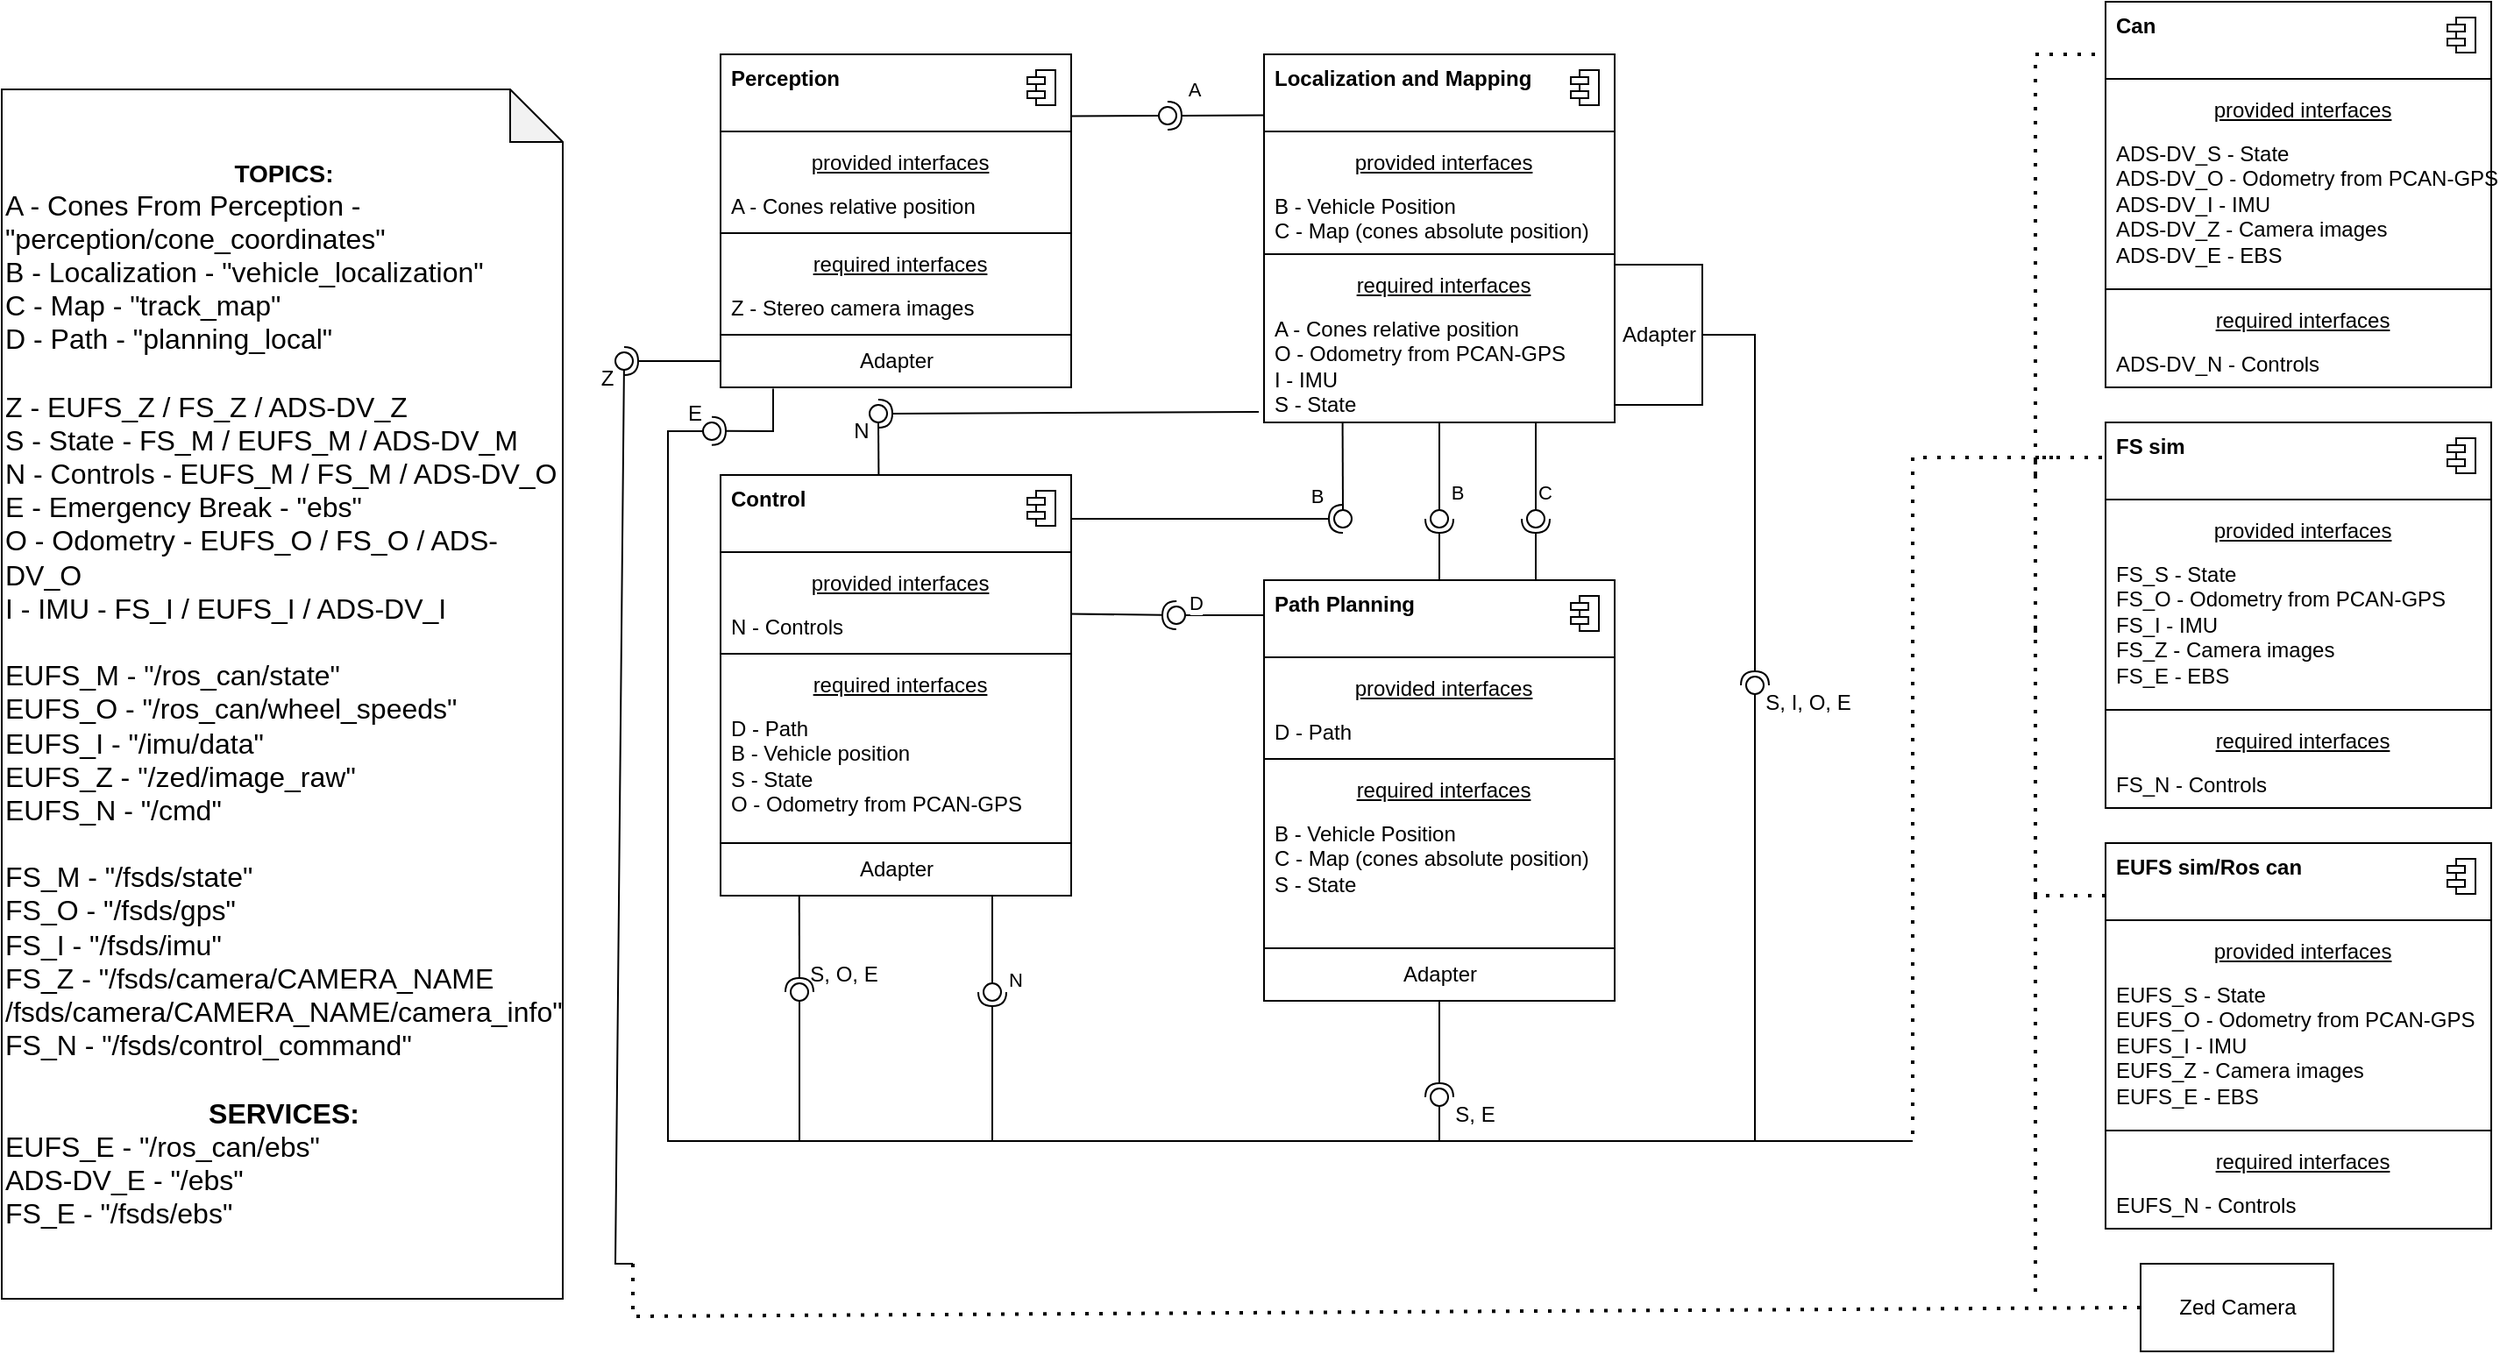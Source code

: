 <mxfile version="21.6.8" type="google">
  <diagram name="Page-1" id="XnwB0eLhRZ_xi3LwThR9">
    <mxGraphModel grid="1" page="1" gridSize="10" guides="1" tooltips="1" connect="1" arrows="1" fold="1" pageScale="1" pageWidth="850" pageHeight="1100" math="0" shadow="0">
      <root>
        <mxCell id="0" />
        <mxCell id="1" parent="0" />
        <mxCell id="WsqdVvgy8sFZjgXgieVY-16" value="" style="fontStyle=1;align=center;verticalAlign=top;childLayout=stackLayout;horizontal=1;horizontalStack=0;resizeParent=1;resizeParentMax=0;resizeLast=0;marginBottom=0;" vertex="1" parent="1">
          <mxGeometry x="170" y="360" width="200" height="161" as="geometry" />
        </mxCell>
        <mxCell id="WsqdVvgy8sFZjgXgieVY-17" value="&lt;b&gt;Perception&lt;/b&gt;" style="html=1;align=left;spacingLeft=4;verticalAlign=top;strokeColor=none;fillColor=none;" vertex="1" parent="WsqdVvgy8sFZjgXgieVY-16">
          <mxGeometry width="200" height="40" as="geometry" />
        </mxCell>
        <mxCell id="WsqdVvgy8sFZjgXgieVY-18" value="" style="shape=module;jettyWidth=10;jettyHeight=4;" vertex="1" parent="WsqdVvgy8sFZjgXgieVY-17">
          <mxGeometry x="1" width="16" height="20" relative="1" as="geometry">
            <mxPoint x="-25" y="9" as="offset" />
          </mxGeometry>
        </mxCell>
        <mxCell id="WsqdVvgy8sFZjgXgieVY-19" value="" style="line;strokeWidth=1;fillColor=none;align=left;verticalAlign=middle;spacingTop=-1;spacingLeft=3;spacingRight=3;rotatable=0;labelPosition=right;points=[];portConstraint=eastwest;" vertex="1" parent="WsqdVvgy8sFZjgXgieVY-16">
          <mxGeometry y="40" width="200" height="8" as="geometry" />
        </mxCell>
        <mxCell id="WsqdVvgy8sFZjgXgieVY-20" value="&lt;u&gt;provided interfaces&lt;/u&gt;" style="html=1;align=center;spacingLeft=4;verticalAlign=top;strokeColor=none;fillColor=none;" vertex="1" parent="WsqdVvgy8sFZjgXgieVY-16">
          <mxGeometry y="48" width="200" height="25" as="geometry" />
        </mxCell>
        <mxCell id="WsqdVvgy8sFZjgXgieVY-21" value="A - Cones relative position" style="html=1;align=left;spacingLeft=4;verticalAlign=top;strokeColor=none;fillColor=none;" vertex="1" parent="WsqdVvgy8sFZjgXgieVY-16">
          <mxGeometry y="73" width="200" height="25" as="geometry" />
        </mxCell>
        <mxCell id="WsqdVvgy8sFZjgXgieVY-22" value="" style="line;strokeWidth=1;fillColor=none;align=left;verticalAlign=middle;spacingTop=-1;spacingLeft=3;spacingRight=3;rotatable=0;labelPosition=right;points=[];portConstraint=eastwest;" vertex="1" parent="WsqdVvgy8sFZjgXgieVY-16">
          <mxGeometry y="98" width="200" height="8" as="geometry" />
        </mxCell>
        <mxCell id="WsqdVvgy8sFZjgXgieVY-23" value="&lt;u&gt;required interfaces&lt;/u&gt;" style="html=1;align=center;spacingLeft=4;verticalAlign=top;strokeColor=none;fillColor=none;" vertex="1" parent="WsqdVvgy8sFZjgXgieVY-16">
          <mxGeometry y="106" width="200" height="25" as="geometry" />
        </mxCell>
        <mxCell id="WsqdVvgy8sFZjgXgieVY-24" value="Z - Stereo camera images" style="html=1;align=left;spacingLeft=4;verticalAlign=top;strokeColor=none;fillColor=none;" vertex="1" parent="WsqdVvgy8sFZjgXgieVY-16">
          <mxGeometry y="131" width="200" height="30" as="geometry" />
        </mxCell>
        <mxCell id="WsqdVvgy8sFZjgXgieVY-25" value="" style="fontStyle=1;align=center;verticalAlign=top;childLayout=stackLayout;horizontal=1;horizontalStack=0;resizeParent=1;resizeParentMax=0;resizeLast=0;marginBottom=0;" vertex="1" parent="1">
          <mxGeometry x="480" y="360" width="200" height="210" as="geometry" />
        </mxCell>
        <mxCell id="WsqdVvgy8sFZjgXgieVY-26" value="&lt;b&gt;Localization and Mapping&lt;/b&gt;" style="html=1;align=left;spacingLeft=4;verticalAlign=top;strokeColor=none;fillColor=none;" vertex="1" parent="WsqdVvgy8sFZjgXgieVY-25">
          <mxGeometry width="200" height="40" as="geometry" />
        </mxCell>
        <mxCell id="WsqdVvgy8sFZjgXgieVY-27" value="" style="shape=module;jettyWidth=10;jettyHeight=4;" vertex="1" parent="WsqdVvgy8sFZjgXgieVY-26">
          <mxGeometry x="1" width="16" height="20" relative="1" as="geometry">
            <mxPoint x="-25" y="9" as="offset" />
          </mxGeometry>
        </mxCell>
        <mxCell id="WsqdVvgy8sFZjgXgieVY-28" value="" style="line;strokeWidth=1;fillColor=none;align=left;verticalAlign=middle;spacingTop=-1;spacingLeft=3;spacingRight=3;rotatable=0;labelPosition=right;points=[];portConstraint=eastwest;" vertex="1" parent="WsqdVvgy8sFZjgXgieVY-25">
          <mxGeometry y="40" width="200" height="8" as="geometry" />
        </mxCell>
        <mxCell id="WsqdVvgy8sFZjgXgieVY-29" value="&lt;u&gt;provided interfaces&lt;/u&gt;" style="html=1;align=center;spacingLeft=4;verticalAlign=top;strokeColor=none;fillColor=none;" vertex="1" parent="WsqdVvgy8sFZjgXgieVY-25">
          <mxGeometry y="48" width="200" height="25" as="geometry" />
        </mxCell>
        <mxCell id="WsqdVvgy8sFZjgXgieVY-30" value="B - Vehicle Position&lt;br&gt;C - Map (cones absolute position)" style="html=1;align=left;spacingLeft=4;verticalAlign=top;strokeColor=none;fillColor=none;" vertex="1" parent="WsqdVvgy8sFZjgXgieVY-25">
          <mxGeometry y="73" width="200" height="37" as="geometry" />
        </mxCell>
        <mxCell id="WsqdVvgy8sFZjgXgieVY-31" value="" style="line;strokeWidth=1;fillColor=none;align=left;verticalAlign=middle;spacingTop=-1;spacingLeft=3;spacingRight=3;rotatable=0;labelPosition=right;points=[];portConstraint=eastwest;" vertex="1" parent="WsqdVvgy8sFZjgXgieVY-25">
          <mxGeometry y="110" width="200" height="8" as="geometry" />
        </mxCell>
        <mxCell id="WsqdVvgy8sFZjgXgieVY-32" value="&lt;u&gt;required interfaces&lt;/u&gt;" style="html=1;align=center;spacingLeft=4;verticalAlign=top;strokeColor=none;fillColor=none;" vertex="1" parent="WsqdVvgy8sFZjgXgieVY-25">
          <mxGeometry y="118" width="200" height="25" as="geometry" />
        </mxCell>
        <mxCell id="WsqdVvgy8sFZjgXgieVY-33" value="A - Cones relative position&lt;br&gt;O - Odometry from PCAN-GPS&lt;br&gt;I - IMU&lt;br&gt;S - State" style="html=1;align=left;spacingLeft=4;verticalAlign=top;strokeColor=none;fillColor=none;" vertex="1" parent="WsqdVvgy8sFZjgXgieVY-25">
          <mxGeometry y="143" width="200" height="67" as="geometry" />
        </mxCell>
        <mxCell id="WsqdVvgy8sFZjgXgieVY-34" value="" style="fontStyle=1;align=center;verticalAlign=top;childLayout=stackLayout;horizontal=1;horizontalStack=0;resizeParent=1;resizeParentMax=0;resizeLast=0;marginBottom=0;" vertex="1" parent="1">
          <mxGeometry x="170" y="600" width="200" height="210" as="geometry" />
        </mxCell>
        <mxCell id="WsqdVvgy8sFZjgXgieVY-35" value="&lt;b&gt;Control&lt;/b&gt;" style="html=1;align=left;spacingLeft=4;verticalAlign=top;strokeColor=none;fillColor=none;" vertex="1" parent="WsqdVvgy8sFZjgXgieVY-34">
          <mxGeometry width="200" height="40" as="geometry" />
        </mxCell>
        <mxCell id="WsqdVvgy8sFZjgXgieVY-36" value="" style="shape=module;jettyWidth=10;jettyHeight=4;" vertex="1" parent="WsqdVvgy8sFZjgXgieVY-35">
          <mxGeometry x="1" width="16" height="20" relative="1" as="geometry">
            <mxPoint x="-25" y="9" as="offset" />
          </mxGeometry>
        </mxCell>
        <mxCell id="WsqdVvgy8sFZjgXgieVY-37" value="" style="line;strokeWidth=1;fillColor=none;align=left;verticalAlign=middle;spacingTop=-1;spacingLeft=3;spacingRight=3;rotatable=0;labelPosition=right;points=[];portConstraint=eastwest;" vertex="1" parent="WsqdVvgy8sFZjgXgieVY-34">
          <mxGeometry y="40" width="200" height="8" as="geometry" />
        </mxCell>
        <mxCell id="WsqdVvgy8sFZjgXgieVY-38" value="&lt;u&gt;provided interfaces&lt;/u&gt;" style="html=1;align=center;spacingLeft=4;verticalAlign=top;strokeColor=none;fillColor=none;" vertex="1" parent="WsqdVvgy8sFZjgXgieVY-34">
          <mxGeometry y="48" width="200" height="25" as="geometry" />
        </mxCell>
        <mxCell id="WsqdVvgy8sFZjgXgieVY-39" value="N - Controls" style="html=1;align=left;spacingLeft=4;verticalAlign=top;strokeColor=none;fillColor=none;" vertex="1" parent="WsqdVvgy8sFZjgXgieVY-34">
          <mxGeometry y="73" width="200" height="25" as="geometry" />
        </mxCell>
        <mxCell id="WsqdVvgy8sFZjgXgieVY-40" value="" style="line;strokeWidth=1;fillColor=none;align=left;verticalAlign=middle;spacingTop=-1;spacingLeft=3;spacingRight=3;rotatable=0;labelPosition=right;points=[];portConstraint=eastwest;" vertex="1" parent="WsqdVvgy8sFZjgXgieVY-34">
          <mxGeometry y="98" width="200" height="8" as="geometry" />
        </mxCell>
        <mxCell id="WsqdVvgy8sFZjgXgieVY-41" value="&lt;u&gt;required interfaces&lt;/u&gt;" style="html=1;align=center;spacingLeft=4;verticalAlign=top;strokeColor=none;fillColor=none;" vertex="1" parent="WsqdVvgy8sFZjgXgieVY-34">
          <mxGeometry y="106" width="200" height="25" as="geometry" />
        </mxCell>
        <mxCell id="WsqdVvgy8sFZjgXgieVY-42" value="D - Path&amp;nbsp;&lt;br&gt;B - Vehicle position&lt;br&gt;S - State&lt;br&gt;O - Odometry from PCAN-GPS" style="html=1;align=left;spacingLeft=4;verticalAlign=top;strokeColor=none;fillColor=none;" vertex="1" parent="WsqdVvgy8sFZjgXgieVY-34">
          <mxGeometry y="131" width="200" height="79" as="geometry" />
        </mxCell>
        <mxCell id="WsqdVvgy8sFZjgXgieVY-43" value="" style="fontStyle=1;align=center;verticalAlign=top;childLayout=stackLayout;horizontal=1;horizontalStack=0;resizeParent=1;resizeParentMax=0;resizeLast=0;marginBottom=0;" vertex="1" parent="1">
          <mxGeometry x="480" y="660" width="200" height="210" as="geometry" />
        </mxCell>
        <mxCell id="WsqdVvgy8sFZjgXgieVY-44" value="&lt;b&gt;Path Planning&lt;/b&gt;" style="html=1;align=left;spacingLeft=4;verticalAlign=top;strokeColor=none;fillColor=none;" vertex="1" parent="WsqdVvgy8sFZjgXgieVY-43">
          <mxGeometry width="200" height="40" as="geometry" />
        </mxCell>
        <mxCell id="WsqdVvgy8sFZjgXgieVY-45" value="" style="shape=module;jettyWidth=10;jettyHeight=4;" vertex="1" parent="WsqdVvgy8sFZjgXgieVY-44">
          <mxGeometry x="1" width="16" height="20" relative="1" as="geometry">
            <mxPoint x="-25" y="9" as="offset" />
          </mxGeometry>
        </mxCell>
        <mxCell id="WsqdVvgy8sFZjgXgieVY-46" value="" style="line;strokeWidth=1;fillColor=none;align=left;verticalAlign=middle;spacingTop=-1;spacingLeft=3;spacingRight=3;rotatable=0;labelPosition=right;points=[];portConstraint=eastwest;" vertex="1" parent="WsqdVvgy8sFZjgXgieVY-43">
          <mxGeometry y="40" width="200" height="8" as="geometry" />
        </mxCell>
        <mxCell id="WsqdVvgy8sFZjgXgieVY-47" value="&lt;u&gt;provided interfaces&lt;/u&gt;" style="html=1;align=center;spacingLeft=4;verticalAlign=top;strokeColor=none;fillColor=none;" vertex="1" parent="WsqdVvgy8sFZjgXgieVY-43">
          <mxGeometry y="48" width="200" height="25" as="geometry" />
        </mxCell>
        <mxCell id="WsqdVvgy8sFZjgXgieVY-48" value="D - Path" style="html=1;align=left;spacingLeft=4;verticalAlign=top;strokeColor=none;fillColor=none;" vertex="1" parent="WsqdVvgy8sFZjgXgieVY-43">
          <mxGeometry y="73" width="200" height="25" as="geometry" />
        </mxCell>
        <mxCell id="WsqdVvgy8sFZjgXgieVY-49" value="" style="line;strokeWidth=1;fillColor=none;align=left;verticalAlign=middle;spacingTop=-1;spacingLeft=3;spacingRight=3;rotatable=0;labelPosition=right;points=[];portConstraint=eastwest;" vertex="1" parent="WsqdVvgy8sFZjgXgieVY-43">
          <mxGeometry y="98" width="200" height="8" as="geometry" />
        </mxCell>
        <mxCell id="WsqdVvgy8sFZjgXgieVY-50" value="&lt;u&gt;required interfaces&lt;/u&gt;" style="html=1;align=center;spacingLeft=4;verticalAlign=top;strokeColor=none;fillColor=none;" vertex="1" parent="WsqdVvgy8sFZjgXgieVY-43">
          <mxGeometry y="106" width="200" height="25" as="geometry" />
        </mxCell>
        <mxCell id="WsqdVvgy8sFZjgXgieVY-51" value="B - Vehicle Position&lt;br&gt;C - Map (cones absolute position)&lt;br&gt;S - State" style="html=1;align=left;spacingLeft=4;verticalAlign=top;strokeColor=none;fillColor=none;" vertex="1" parent="WsqdVvgy8sFZjgXgieVY-43">
          <mxGeometry y="131" width="200" height="79" as="geometry" />
        </mxCell>
        <mxCell id="WsqdVvgy8sFZjgXgieVY-62" value="" style="rounded=0;orthogonalLoop=1;jettySize=auto;html=1;endArrow=none;endFill=0;sketch=0;sourcePerimeterSpacing=0;targetPerimeterSpacing=0;exitX=1;exitY=0.88;exitDx=0;exitDy=0;exitPerimeter=0;" edge="1" parent="1" source="WsqdVvgy8sFZjgXgieVY-17" target="WsqdVvgy8sFZjgXgieVY-64">
          <mxGeometry relative="1" as="geometry">
            <mxPoint x="405" y="395" as="sourcePoint" />
          </mxGeometry>
        </mxCell>
        <mxCell id="WsqdVvgy8sFZjgXgieVY-65" value="A" style="edgeLabel;html=1;align=center;verticalAlign=middle;resizable=0;points=[];" connectable="0" vertex="1" parent="WsqdVvgy8sFZjgXgieVY-62">
          <mxGeometry x="0.312" y="-2" relative="1" as="geometry">
            <mxPoint x="37" y="-17" as="offset" />
          </mxGeometry>
        </mxCell>
        <mxCell id="WsqdVvgy8sFZjgXgieVY-63" value="" style="rounded=0;orthogonalLoop=1;jettySize=auto;html=1;endArrow=halfCircle;endFill=0;entryX=0.5;entryY=0.5;endSize=6;strokeWidth=1;sketch=0;exitX=-0.002;exitY=0.87;exitDx=0;exitDy=0;exitPerimeter=0;" edge="1" parent="1" source="WsqdVvgy8sFZjgXgieVY-26" target="WsqdVvgy8sFZjgXgieVY-64">
          <mxGeometry relative="1" as="geometry">
            <mxPoint x="445" y="395" as="sourcePoint" />
          </mxGeometry>
        </mxCell>
        <mxCell id="WsqdVvgy8sFZjgXgieVY-64" value="" style="ellipse;whiteSpace=wrap;html=1;align=center;aspect=fixed;resizable=0;points=[];outlineConnect=0;sketch=0;" vertex="1" parent="1">
          <mxGeometry x="420" y="390" width="10" height="10" as="geometry" />
        </mxCell>
        <mxCell id="WsqdVvgy8sFZjgXgieVY-66" value="" style="rounded=0;orthogonalLoop=1;jettySize=auto;html=1;endArrow=none;endFill=0;sketch=0;sourcePerimeterSpacing=0;targetPerimeterSpacing=0;exitX=0.775;exitY=1.005;exitDx=0;exitDy=0;exitPerimeter=0;" edge="1" parent="1" source="WsqdVvgy8sFZjgXgieVY-33" target="WsqdVvgy8sFZjgXgieVY-68">
          <mxGeometry relative="1" as="geometry">
            <mxPoint x="615" y="560" as="sourcePoint" />
            <mxPoint x="615.211" y="570.963" as="targetPoint" />
          </mxGeometry>
        </mxCell>
        <mxCell id="WsqdVvgy8sFZjgXgieVY-80" value="C" style="edgeLabel;html=1;align=center;verticalAlign=middle;resizable=0;points=[];" connectable="0" vertex="1" parent="WsqdVvgy8sFZjgXgieVY-66">
          <mxGeometry x="-0.246" y="-1" relative="1" as="geometry">
            <mxPoint x="6" y="21" as="offset" />
          </mxGeometry>
        </mxCell>
        <mxCell id="WsqdVvgy8sFZjgXgieVY-67" value="" style="rounded=0;orthogonalLoop=1;jettySize=auto;html=1;endArrow=halfCircle;endFill=0;entryX=0.5;entryY=0.5;endSize=6;strokeWidth=1;sketch=0;" edge="1" parent="1" target="WsqdVvgy8sFZjgXgieVY-68">
          <mxGeometry relative="1" as="geometry">
            <mxPoint x="635" y="660" as="sourcePoint" />
          </mxGeometry>
        </mxCell>
        <mxCell id="WsqdVvgy8sFZjgXgieVY-68" value="" style="ellipse;whiteSpace=wrap;html=1;align=center;aspect=fixed;resizable=0;points=[];outlineConnect=0;sketch=0;" vertex="1" parent="1">
          <mxGeometry x="630" y="620" width="10" height="10" as="geometry" />
        </mxCell>
        <mxCell id="WsqdVvgy8sFZjgXgieVY-69" value="" style="rounded=0;orthogonalLoop=1;jettySize=auto;html=1;endArrow=none;endFill=0;sketch=0;sourcePerimeterSpacing=0;targetPerimeterSpacing=0;exitX=0.5;exitY=1;exitDx=0;exitDy=0;" edge="1" parent="1" source="WsqdVvgy8sFZjgXgieVY-33" target="WsqdVvgy8sFZjgXgieVY-71">
          <mxGeometry relative="1" as="geometry">
            <mxPoint x="525" y="565" as="sourcePoint" />
          </mxGeometry>
        </mxCell>
        <mxCell id="WsqdVvgy8sFZjgXgieVY-79" value="B" style="edgeLabel;html=1;align=center;verticalAlign=middle;resizable=0;points=[];" connectable="0" vertex="1" parent="WsqdVvgy8sFZjgXgieVY-69">
          <mxGeometry x="0.421" y="-1" relative="1" as="geometry">
            <mxPoint x="11" y="4" as="offset" />
          </mxGeometry>
        </mxCell>
        <mxCell id="WsqdVvgy8sFZjgXgieVY-70" value="" style="rounded=0;orthogonalLoop=1;jettySize=auto;html=1;endArrow=halfCircle;endFill=0;entryX=0.5;entryY=0.5;endSize=6;strokeWidth=1;sketch=0;exitX=0.5;exitY=0;exitDx=0;exitDy=0;" edge="1" parent="1" source="WsqdVvgy8sFZjgXgieVY-44" target="WsqdVvgy8sFZjgXgieVY-71">
          <mxGeometry relative="1" as="geometry">
            <mxPoint x="565" y="565" as="sourcePoint" />
          </mxGeometry>
        </mxCell>
        <mxCell id="WsqdVvgy8sFZjgXgieVY-71" value="" style="ellipse;whiteSpace=wrap;html=1;align=center;aspect=fixed;resizable=0;points=[];outlineConnect=0;sketch=0;" vertex="1" parent="1">
          <mxGeometry x="575" y="620" width="10" height="10" as="geometry" />
        </mxCell>
        <mxCell id="WsqdVvgy8sFZjgXgieVY-72" value="" style="rounded=0;orthogonalLoop=1;jettySize=auto;html=1;endArrow=none;endFill=0;sketch=0;sourcePerimeterSpacing=0;targetPerimeterSpacing=0;exitX=0.224;exitY=1.001;exitDx=0;exitDy=0;exitPerimeter=0;" edge="1" parent="1" source="WsqdVvgy8sFZjgXgieVY-33" target="WsqdVvgy8sFZjgXgieVY-74">
          <mxGeometry relative="1" as="geometry">
            <mxPoint x="405" y="565" as="sourcePoint" />
          </mxGeometry>
        </mxCell>
        <mxCell id="WsqdVvgy8sFZjgXgieVY-78" value="B" style="edgeLabel;html=1;align=center;verticalAlign=middle;resizable=0;points=[];" connectable="0" vertex="1" parent="WsqdVvgy8sFZjgXgieVY-72">
          <mxGeometry x="0.712" relative="1" as="geometry">
            <mxPoint x="-15" y="-1" as="offset" />
          </mxGeometry>
        </mxCell>
        <mxCell id="WsqdVvgy8sFZjgXgieVY-73" value="" style="rounded=0;orthogonalLoop=1;jettySize=auto;html=1;endArrow=halfCircle;endFill=0;entryX=0.5;entryY=0.5;endSize=6;strokeWidth=1;sketch=0;" edge="1" parent="1" target="WsqdVvgy8sFZjgXgieVY-74">
          <mxGeometry relative="1" as="geometry">
            <mxPoint x="370" y="625" as="sourcePoint" />
          </mxGeometry>
        </mxCell>
        <mxCell id="WsqdVvgy8sFZjgXgieVY-74" value="" style="ellipse;whiteSpace=wrap;html=1;align=center;aspect=fixed;resizable=0;points=[];outlineConnect=0;sketch=0;" vertex="1" parent="1">
          <mxGeometry x="520" y="620" width="10" height="10" as="geometry" />
        </mxCell>
        <mxCell id="WsqdVvgy8sFZjgXgieVY-75" value="" style="rounded=0;orthogonalLoop=1;jettySize=auto;html=1;endArrow=none;endFill=0;sketch=0;sourcePerimeterSpacing=0;targetPerimeterSpacing=0;exitX=0;exitY=0.5;exitDx=0;exitDy=0;" edge="1" parent="1" source="WsqdVvgy8sFZjgXgieVY-44" target="WsqdVvgy8sFZjgXgieVY-77">
          <mxGeometry relative="1" as="geometry">
            <mxPoint x="405" y="620" as="sourcePoint" />
          </mxGeometry>
        </mxCell>
        <mxCell id="WsqdVvgy8sFZjgXgieVY-81" value="D" style="edgeLabel;html=1;align=center;verticalAlign=middle;resizable=0;points=[];" connectable="0" vertex="1" parent="WsqdVvgy8sFZjgXgieVY-75">
          <mxGeometry x="0.627" y="-1" relative="1" as="geometry">
            <mxPoint x="-3" y="-6" as="offset" />
          </mxGeometry>
        </mxCell>
        <mxCell id="WsqdVvgy8sFZjgXgieVY-76" value="" style="rounded=0;orthogonalLoop=1;jettySize=auto;html=1;endArrow=halfCircle;endFill=0;entryX=0.5;entryY=0.5;endSize=6;strokeWidth=1;sketch=0;exitX=1;exitY=0.25;exitDx=0;exitDy=0;" edge="1" parent="1" source="WsqdVvgy8sFZjgXgieVY-39" target="WsqdVvgy8sFZjgXgieVY-77">
          <mxGeometry relative="1" as="geometry">
            <mxPoint x="445" y="620" as="sourcePoint" />
          </mxGeometry>
        </mxCell>
        <mxCell id="WsqdVvgy8sFZjgXgieVY-77" value="" style="ellipse;whiteSpace=wrap;html=1;align=center;aspect=fixed;resizable=0;points=[];outlineConnect=0;sketch=0;" vertex="1" parent="1">
          <mxGeometry x="425" y="675" width="10" height="10" as="geometry" />
        </mxCell>
        <mxCell id="XN4Io0dEb6OTo9UdpQn2-5" value="" style="rounded=0;orthogonalLoop=1;jettySize=auto;html=1;endArrow=none;endFill=0;sketch=0;sourcePerimeterSpacing=0;targetPerimeterSpacing=0;exitX=0.451;exitY=-0.011;exitDx=0;exitDy=0;exitPerimeter=0;" edge="1" parent="1" source="WsqdVvgy8sFZjgXgieVY-35" target="XN4Io0dEb6OTo9UdpQn2-7">
          <mxGeometry relative="1" as="geometry">
            <mxPoint x="370" y="545" as="sourcePoint" />
          </mxGeometry>
        </mxCell>
        <mxCell id="XN4Io0dEb6OTo9UdpQn2-6" value="" style="rounded=0;orthogonalLoop=1;jettySize=auto;html=1;endArrow=halfCircle;endFill=0;entryX=0.5;entryY=0.5;endSize=6;strokeWidth=1;sketch=0;exitX=-0.015;exitY=0.91;exitDx=0;exitDy=0;exitPerimeter=0;" edge="1" parent="1" source="WsqdVvgy8sFZjgXgieVY-33" target="XN4Io0dEb6OTo9UdpQn2-7">
          <mxGeometry relative="1" as="geometry">
            <mxPoint x="410" y="545" as="sourcePoint" />
          </mxGeometry>
        </mxCell>
        <mxCell id="XN4Io0dEb6OTo9UdpQn2-7" value="" style="ellipse;whiteSpace=wrap;html=1;align=center;aspect=fixed;resizable=0;points=[];outlineConnect=0;sketch=0;" vertex="1" parent="1">
          <mxGeometry x="255" y="560" width="10" height="10" as="geometry" />
        </mxCell>
        <mxCell id="XN4Io0dEb6OTo9UdpQn2-8" value="N" style="text;html=1;align=center;verticalAlign=middle;resizable=0;points=[];autosize=1;strokeColor=none;fillColor=none;" vertex="1" parent="1">
          <mxGeometry x="235" y="560" width="30" height="30" as="geometry" />
        </mxCell>
        <mxCell id="pl2j_WaxAPi0Sbaa-Yik-1" value="&lt;div style=&quot;text-align: center;&quot;&gt;&lt;b style=&quot;background-color: initial;&quot;&gt;&lt;font style=&quot;font-size: 14px;&quot;&gt;TOPICS:&lt;/font&gt;&lt;/b&gt;&lt;/div&gt;&lt;font size=&quot;3&quot;&gt;A - Cones From Perception - &quot;perception/cone_coordinates&lt;span style=&quot;background-color: initial;&quot;&gt;&quot;&lt;/span&gt;&lt;br&gt;B - Localization - &quot;vehicle_localization&quot;&lt;br&gt;C - Map - &quot;track_map&quot;&lt;br&gt;D - Path - &quot;planning_local&quot;&lt;br&gt;&lt;br&gt;Z - EUFS_Z / FS_Z / ADS-DV_Z&lt;br&gt;S - State - FS_M / EUFS_M / ADS-DV_M&lt;br&gt;N - Controls - EUFS_M / FS_M / ADS-DV_O&lt;br&gt;E - Emergency Break - &quot;ebs&quot;&lt;br&gt;O - Odometry - EUFS_O / FS_O / ADS-DV_O&lt;br&gt;I - IMU - FS_I / EUFS_I / ADS-DV_I&lt;br&gt;&lt;br&gt;EUFS_M - &quot;/ros_can/state&quot;&lt;br style=&quot;&quot;&gt;&lt;span style=&quot;&quot;&gt;EUFS_O - &quot;/ros_can/wheel_speeds&quot;&lt;/span&gt;&lt;br style=&quot;&quot;&gt;&lt;span style=&quot;&quot;&gt;EUFS_I - &quot;/imu/data&quot;&lt;/span&gt;&lt;br style=&quot;&quot;&gt;&lt;span style=&quot;&quot;&gt;EUFS_Z - &quot;/zed/image_raw&quot;&lt;br&gt;EUFS_N - &quot;/cmd&quot;&lt;br&gt;&lt;/span&gt;&lt;br&gt;FS_M - &quot;/fsds/state&quot;&lt;br&gt;FS_O - &quot;/fsds/gps&quot;&lt;br&gt;FS_I - &quot;/fsds/imu&quot;&lt;br&gt;FS_Z - &quot;/fsds/camera/CAMERA_NAME /fsds/camera/CAMERA_NAME/camera_info&quot;&lt;br&gt;FS_N - &quot;/fsds/control_command&quot;&lt;br&gt;&lt;br&gt;&lt;/font&gt;&lt;div style=&quot;text-align: center;&quot;&gt;&lt;font size=&quot;3&quot;&gt;&lt;b style=&quot;border-color: var(--border-color); background-color: initial;&quot;&gt;SERVICES:&lt;/b&gt;&lt;br&gt;&lt;/font&gt;&lt;/div&gt;&lt;font size=&quot;3&quot;&gt;EUFS_E - &quot;/ros_can/ebs&quot;&lt;br&gt;ADS-DV_E - &quot;/ebs&quot;&lt;br&gt;FS_E - &quot;/fsds/ebs&quot;&lt;/font&gt;" style="shape=note;whiteSpace=wrap;html=1;backgroundOutline=1;darkOpacity=0.05;align=left;" vertex="1" parent="1">
          <mxGeometry x="-240" y="380" width="320" height="690" as="geometry" />
        </mxCell>
        <mxCell id="aBVJbUwKVC0tIhomXJWl-11" value="" style="fontStyle=1;align=center;verticalAlign=top;childLayout=stackLayout;horizontal=1;horizontalStack=0;resizeParent=1;resizeParentMax=0;resizeLast=0;marginBottom=0;" vertex="1" parent="1">
          <mxGeometry x="960" y="810" width="220" height="220" as="geometry" />
        </mxCell>
        <mxCell id="aBVJbUwKVC0tIhomXJWl-12" value="&lt;b&gt;EUFS sim/Ros can&lt;br&gt;&lt;/b&gt;" style="html=1;align=left;spacingLeft=4;verticalAlign=top;strokeColor=none;fillColor=none;" vertex="1" parent="aBVJbUwKVC0tIhomXJWl-11">
          <mxGeometry width="220" height="40" as="geometry" />
        </mxCell>
        <mxCell id="aBVJbUwKVC0tIhomXJWl-13" value="" style="shape=module;jettyWidth=10;jettyHeight=4;" vertex="1" parent="aBVJbUwKVC0tIhomXJWl-12">
          <mxGeometry x="1" width="16" height="20" relative="1" as="geometry">
            <mxPoint x="-25" y="9" as="offset" />
          </mxGeometry>
        </mxCell>
        <mxCell id="aBVJbUwKVC0tIhomXJWl-14" value="" style="line;strokeWidth=1;fillColor=none;align=left;verticalAlign=middle;spacingTop=-1;spacingLeft=3;spacingRight=3;rotatable=0;labelPosition=right;points=[];portConstraint=eastwest;" vertex="1" parent="aBVJbUwKVC0tIhomXJWl-11">
          <mxGeometry y="40" width="220" height="8" as="geometry" />
        </mxCell>
        <mxCell id="aBVJbUwKVC0tIhomXJWl-15" value="&lt;u&gt;provided interfaces&lt;/u&gt;" style="html=1;align=center;spacingLeft=4;verticalAlign=top;strokeColor=none;fillColor=none;" vertex="1" parent="aBVJbUwKVC0tIhomXJWl-11">
          <mxGeometry y="48" width="220" height="25" as="geometry" />
        </mxCell>
        <mxCell id="aBVJbUwKVC0tIhomXJWl-16" value="EUFS_S - State&lt;br&gt;EUFS_O - Odometry from PCAN-GPS&lt;br&gt;EUFS_I - IMU&lt;br&gt;EUFS_Z - Camera images&lt;br&gt;EUFS_E - EBS" style="html=1;align=left;spacingLeft=4;verticalAlign=top;strokeColor=none;fillColor=none;" vertex="1" parent="aBVJbUwKVC0tIhomXJWl-11">
          <mxGeometry y="73" width="220" height="87" as="geometry" />
        </mxCell>
        <mxCell id="aBVJbUwKVC0tIhomXJWl-17" value="" style="line;strokeWidth=1;fillColor=none;align=left;verticalAlign=middle;spacingTop=-1;spacingLeft=3;spacingRight=3;rotatable=0;labelPosition=right;points=[];portConstraint=eastwest;" vertex="1" parent="aBVJbUwKVC0tIhomXJWl-11">
          <mxGeometry y="160" width="220" height="8" as="geometry" />
        </mxCell>
        <mxCell id="aBVJbUwKVC0tIhomXJWl-18" value="&lt;u&gt;required interfaces&lt;/u&gt;" style="html=1;align=center;spacingLeft=4;verticalAlign=top;strokeColor=none;fillColor=none;" vertex="1" parent="aBVJbUwKVC0tIhomXJWl-11">
          <mxGeometry y="168" width="220" height="25" as="geometry" />
        </mxCell>
        <mxCell id="aBVJbUwKVC0tIhomXJWl-19" value="EUFS_N - Controls" style="html=1;align=left;spacingLeft=4;verticalAlign=top;strokeColor=none;fillColor=none;" vertex="1" parent="aBVJbUwKVC0tIhomXJWl-11">
          <mxGeometry y="193" width="220" height="27" as="geometry" />
        </mxCell>
        <mxCell id="aBVJbUwKVC0tIhomXJWl-20" value="" style="fontStyle=1;align=center;verticalAlign=top;childLayout=stackLayout;horizontal=1;horizontalStack=0;resizeParent=1;resizeParentMax=0;resizeLast=0;marginBottom=0;" vertex="1" parent="1">
          <mxGeometry x="960" y="570" width="220" height="220" as="geometry" />
        </mxCell>
        <mxCell id="aBVJbUwKVC0tIhomXJWl-21" value="&lt;b&gt;FS sim&lt;br&gt;&lt;/b&gt;" style="html=1;align=left;spacingLeft=4;verticalAlign=top;strokeColor=none;fillColor=none;" vertex="1" parent="aBVJbUwKVC0tIhomXJWl-20">
          <mxGeometry width="220" height="40" as="geometry" />
        </mxCell>
        <mxCell id="aBVJbUwKVC0tIhomXJWl-22" value="" style="shape=module;jettyWidth=10;jettyHeight=4;" vertex="1" parent="aBVJbUwKVC0tIhomXJWl-21">
          <mxGeometry x="1" width="16" height="20" relative="1" as="geometry">
            <mxPoint x="-25" y="9" as="offset" />
          </mxGeometry>
        </mxCell>
        <mxCell id="aBVJbUwKVC0tIhomXJWl-23" value="" style="line;strokeWidth=1;fillColor=none;align=left;verticalAlign=middle;spacingTop=-1;spacingLeft=3;spacingRight=3;rotatable=0;labelPosition=right;points=[];portConstraint=eastwest;" vertex="1" parent="aBVJbUwKVC0tIhomXJWl-20">
          <mxGeometry y="40" width="220" height="8" as="geometry" />
        </mxCell>
        <mxCell id="aBVJbUwKVC0tIhomXJWl-24" value="&lt;u&gt;provided interfaces&lt;/u&gt;" style="html=1;align=center;spacingLeft=4;verticalAlign=top;strokeColor=none;fillColor=none;" vertex="1" parent="aBVJbUwKVC0tIhomXJWl-20">
          <mxGeometry y="48" width="220" height="25" as="geometry" />
        </mxCell>
        <mxCell id="aBVJbUwKVC0tIhomXJWl-25" value="FS_S - State&lt;br&gt;FS_O - Odometry from PCAN-GPS&lt;br&gt;FS_I - IMU&lt;br&gt;FS_Z - Camera images&lt;br&gt;FS_E - EBS" style="html=1;align=left;spacingLeft=4;verticalAlign=top;strokeColor=none;fillColor=none;" vertex="1" parent="aBVJbUwKVC0tIhomXJWl-20">
          <mxGeometry y="73" width="220" height="87" as="geometry" />
        </mxCell>
        <mxCell id="aBVJbUwKVC0tIhomXJWl-26" value="" style="line;strokeWidth=1;fillColor=none;align=left;verticalAlign=middle;spacingTop=-1;spacingLeft=3;spacingRight=3;rotatable=0;labelPosition=right;points=[];portConstraint=eastwest;" vertex="1" parent="aBVJbUwKVC0tIhomXJWl-20">
          <mxGeometry y="160" width="220" height="8" as="geometry" />
        </mxCell>
        <mxCell id="aBVJbUwKVC0tIhomXJWl-27" value="&lt;u&gt;required interfaces&lt;/u&gt;" style="html=1;align=center;spacingLeft=4;verticalAlign=top;strokeColor=none;fillColor=none;" vertex="1" parent="aBVJbUwKVC0tIhomXJWl-20">
          <mxGeometry y="168" width="220" height="25" as="geometry" />
        </mxCell>
        <mxCell id="aBVJbUwKVC0tIhomXJWl-28" value="FS_N - Controls" style="html=1;align=left;spacingLeft=4;verticalAlign=top;strokeColor=none;fillColor=none;" vertex="1" parent="aBVJbUwKVC0tIhomXJWl-20">
          <mxGeometry y="193" width="220" height="27" as="geometry" />
        </mxCell>
        <mxCell id="aBVJbUwKVC0tIhomXJWl-39" value="" style="fontStyle=1;align=center;verticalAlign=top;childLayout=stackLayout;horizontal=1;horizontalStack=0;resizeParent=1;resizeParentMax=0;resizeLast=0;marginBottom=0;" vertex="1" parent="1">
          <mxGeometry x="960" y="330" width="220" height="220" as="geometry" />
        </mxCell>
        <mxCell id="aBVJbUwKVC0tIhomXJWl-40" value="&lt;b&gt;Can&lt;br&gt;&lt;/b&gt;" style="html=1;align=left;spacingLeft=4;verticalAlign=top;strokeColor=none;fillColor=none;" vertex="1" parent="aBVJbUwKVC0tIhomXJWl-39">
          <mxGeometry width="220" height="40" as="geometry" />
        </mxCell>
        <mxCell id="aBVJbUwKVC0tIhomXJWl-41" value="" style="shape=module;jettyWidth=10;jettyHeight=4;" vertex="1" parent="aBVJbUwKVC0tIhomXJWl-40">
          <mxGeometry x="1" width="16" height="20" relative="1" as="geometry">
            <mxPoint x="-25" y="9" as="offset" />
          </mxGeometry>
        </mxCell>
        <mxCell id="aBVJbUwKVC0tIhomXJWl-42" value="" style="line;strokeWidth=1;fillColor=none;align=left;verticalAlign=middle;spacingTop=-1;spacingLeft=3;spacingRight=3;rotatable=0;labelPosition=right;points=[];portConstraint=eastwest;" vertex="1" parent="aBVJbUwKVC0tIhomXJWl-39">
          <mxGeometry y="40" width="220" height="8" as="geometry" />
        </mxCell>
        <mxCell id="aBVJbUwKVC0tIhomXJWl-43" value="&lt;u&gt;provided interfaces&lt;/u&gt;" style="html=1;align=center;spacingLeft=4;verticalAlign=top;strokeColor=none;fillColor=none;" vertex="1" parent="aBVJbUwKVC0tIhomXJWl-39">
          <mxGeometry y="48" width="220" height="25" as="geometry" />
        </mxCell>
        <mxCell id="aBVJbUwKVC0tIhomXJWl-44" value="ADS-DV_S - State&lt;br&gt;ADS-DV_O - Odometry from PCAN-GPS&lt;br&gt;ADS-DV_I - IMU&lt;br&gt;ADS-DV_Z - Camera images&lt;br&gt;ADS-DV_E - EBS" style="html=1;align=left;spacingLeft=4;verticalAlign=top;strokeColor=none;fillColor=none;" vertex="1" parent="aBVJbUwKVC0tIhomXJWl-39">
          <mxGeometry y="73" width="220" height="87" as="geometry" />
        </mxCell>
        <mxCell id="aBVJbUwKVC0tIhomXJWl-45" value="" style="line;strokeWidth=1;fillColor=none;align=left;verticalAlign=middle;spacingTop=-1;spacingLeft=3;spacingRight=3;rotatable=0;labelPosition=right;points=[];portConstraint=eastwest;" vertex="1" parent="aBVJbUwKVC0tIhomXJWl-39">
          <mxGeometry y="160" width="220" height="8" as="geometry" />
        </mxCell>
        <mxCell id="aBVJbUwKVC0tIhomXJWl-46" value="&lt;u&gt;required interfaces&lt;/u&gt;" style="html=1;align=center;spacingLeft=4;verticalAlign=top;strokeColor=none;fillColor=none;" vertex="1" parent="aBVJbUwKVC0tIhomXJWl-39">
          <mxGeometry y="168" width="220" height="25" as="geometry" />
        </mxCell>
        <mxCell id="aBVJbUwKVC0tIhomXJWl-47" value="ADS-DV_N - Controls" style="html=1;align=left;spacingLeft=4;verticalAlign=top;strokeColor=none;fillColor=none;" vertex="1" parent="aBVJbUwKVC0tIhomXJWl-39">
          <mxGeometry y="193" width="220" height="27" as="geometry" />
        </mxCell>
        <mxCell id="aBVJbUwKVC0tIhomXJWl-48" value="" style="rounded=0;orthogonalLoop=1;jettySize=auto;html=1;endArrow=none;endFill=0;sketch=0;sourcePerimeterSpacing=0;targetPerimeterSpacing=0;exitX=0.775;exitY=1.001;exitDx=0;exitDy=0;exitPerimeter=0;" edge="1" parent="1" source="WsqdVvgy8sFZjgXgieVY-42" target="aBVJbUwKVC0tIhomXJWl-50">
          <mxGeometry relative="1" as="geometry">
            <mxPoint x="230" y="865" as="sourcePoint" />
          </mxGeometry>
        </mxCell>
        <mxCell id="aBVJbUwKVC0tIhomXJWl-49" value="" style="rounded=0;orthogonalLoop=1;jettySize=auto;html=1;endArrow=halfCircle;endFill=0;entryX=0.5;entryY=0.5;endSize=6;strokeWidth=1;sketch=0;" edge="1" parent="1" target="aBVJbUwKVC0tIhomXJWl-50">
          <mxGeometry relative="1" as="geometry">
            <mxPoint x="270" y="980" as="sourcePoint" />
            <Array as="points">
              <mxPoint x="325" y="980" />
            </Array>
          </mxGeometry>
        </mxCell>
        <mxCell id="aBVJbUwKVC0tIhomXJWl-50" value="" style="ellipse;whiteSpace=wrap;html=1;align=center;aspect=fixed;resizable=0;points=[];outlineConnect=0;sketch=0;" vertex="1" parent="1">
          <mxGeometry x="320" y="890" width="10" height="10" as="geometry" />
        </mxCell>
        <mxCell id="aBVJbUwKVC0tIhomXJWl-51" value="N" style="edgeLabel;html=1;align=center;verticalAlign=middle;resizable=0;points=[];" connectable="0" vertex="1" parent="1">
          <mxGeometry x="359.997" y="840" as="geometry">
            <mxPoint x="-22" y="48" as="offset" />
          </mxGeometry>
        </mxCell>
        <mxCell id="aBVJbUwKVC0tIhomXJWl-52" value="" style="rounded=0;orthogonalLoop=1;jettySize=auto;html=1;endArrow=none;endFill=0;sketch=0;sourcePerimeterSpacing=0;targetPerimeterSpacing=0;" edge="1" parent="1" target="aBVJbUwKVC0tIhomXJWl-54">
          <mxGeometry relative="1" as="geometry">
            <mxPoint x="120" y="1050" as="sourcePoint" />
            <Array as="points">
              <mxPoint x="110" y="1050" />
            </Array>
          </mxGeometry>
        </mxCell>
        <mxCell id="aBVJbUwKVC0tIhomXJWl-56" value="" style="rounded=0;orthogonalLoop=1;jettySize=auto;html=1;endArrow=none;endFill=0;sketch=0;sourcePerimeterSpacing=0;targetPerimeterSpacing=0;" edge="1" parent="1" target="aBVJbUwKVC0tIhomXJWl-58">
          <mxGeometry relative="1" as="geometry">
            <mxPoint x="270" y="980" as="sourcePoint" />
            <Array as="points">
              <mxPoint x="215" y="980" />
            </Array>
          </mxGeometry>
        </mxCell>
        <mxCell id="aBVJbUwKVC0tIhomXJWl-57" value="" style="rounded=0;orthogonalLoop=1;jettySize=auto;html=1;endArrow=halfCircle;endFill=0;entryX=0.5;entryY=0.5;endSize=6;strokeWidth=1;sketch=0;exitX=0.224;exitY=1.003;exitDx=0;exitDy=0;exitPerimeter=0;" edge="1" parent="1" source="WsqdVvgy8sFZjgXgieVY-42" target="aBVJbUwKVC0tIhomXJWl-58">
          <mxGeometry relative="1" as="geometry">
            <mxPoint x="270" y="830" as="sourcePoint" />
          </mxGeometry>
        </mxCell>
        <mxCell id="aBVJbUwKVC0tIhomXJWl-58" value="" style="ellipse;whiteSpace=wrap;html=1;align=center;aspect=fixed;resizable=0;points=[];outlineConnect=0;sketch=0;" vertex="1" parent="1">
          <mxGeometry x="210" y="890" width="10" height="10" as="geometry" />
        </mxCell>
        <mxCell id="aBVJbUwKVC0tIhomXJWl-59" value="S, O, E" style="text;html=1;align=center;verticalAlign=middle;resizable=0;points=[];autosize=1;strokeColor=none;fillColor=none;" vertex="1" parent="1">
          <mxGeometry x="210" y="870" width="60" height="30" as="geometry" />
        </mxCell>
        <mxCell id="aBVJbUwKVC0tIhomXJWl-66" value="Z" style="text;html=1;align=center;verticalAlign=middle;resizable=0;points=[];autosize=1;strokeColor=none;fillColor=none;" vertex="1" parent="1">
          <mxGeometry x="90" y="530" width="30" height="30" as="geometry" />
        </mxCell>
        <mxCell id="aBVJbUwKVC0tIhomXJWl-70" value="" style="rounded=0;orthogonalLoop=1;jettySize=auto;html=1;endArrow=none;endFill=0;sketch=0;sourcePerimeterSpacing=0;targetPerimeterSpacing=0;" edge="1" parent="1" target="aBVJbUwKVC0tIhomXJWl-72">
          <mxGeometry relative="1" as="geometry">
            <mxPoint x="280" y="980" as="sourcePoint" />
            <Array as="points">
              <mxPoint x="760" y="980" />
            </Array>
          </mxGeometry>
        </mxCell>
        <mxCell id="aBVJbUwKVC0tIhomXJWl-71" value="" style="rounded=0;orthogonalLoop=1;jettySize=auto;html=1;endArrow=halfCircle;endFill=0;entryX=0.5;entryY=0.5;endSize=6;strokeWidth=1;sketch=0;" edge="1" parent="1" target="aBVJbUwKVC0tIhomXJWl-72">
          <mxGeometry relative="1" as="geometry">
            <mxPoint x="680" y="520" as="sourcePoint" />
            <Array as="points">
              <mxPoint x="760" y="520" />
            </Array>
          </mxGeometry>
        </mxCell>
        <mxCell id="aBVJbUwKVC0tIhomXJWl-72" value="" style="ellipse;whiteSpace=wrap;html=1;align=center;aspect=fixed;resizable=0;points=[];outlineConnect=0;sketch=0;" vertex="1" parent="1">
          <mxGeometry x="755" y="715" width="10" height="10" as="geometry" />
        </mxCell>
        <mxCell id="aBVJbUwKVC0tIhomXJWl-73" value="S, I, O, E" style="text;html=1;align=center;verticalAlign=middle;resizable=0;points=[];autosize=1;strokeColor=none;fillColor=none;" vertex="1" parent="1">
          <mxGeometry x="755" y="715" width="70" height="30" as="geometry" />
        </mxCell>
        <mxCell id="aBVJbUwKVC0tIhomXJWl-74" value="" style="rounded=0;orthogonalLoop=1;jettySize=auto;html=1;endArrow=none;endFill=0;sketch=0;sourcePerimeterSpacing=0;targetPerimeterSpacing=0;" edge="1" parent="1" target="aBVJbUwKVC0tIhomXJWl-76">
          <mxGeometry relative="1" as="geometry">
            <mxPoint x="850" y="980" as="sourcePoint" />
            <Array as="points">
              <mxPoint x="270" y="980" />
              <mxPoint x="420" y="980" />
              <mxPoint x="580" y="980" />
            </Array>
          </mxGeometry>
        </mxCell>
        <mxCell id="aBVJbUwKVC0tIhomXJWl-75" value="" style="rounded=0;orthogonalLoop=1;jettySize=auto;html=1;endArrow=halfCircle;endFill=0;entryX=0.5;entryY=0.5;endSize=6;strokeWidth=1;sketch=0;" edge="1" parent="1" source="WsqdVvgy8sFZjgXgieVY-51" target="aBVJbUwKVC0tIhomXJWl-76">
          <mxGeometry relative="1" as="geometry">
            <mxPoint x="500" y="1045" as="sourcePoint" />
          </mxGeometry>
        </mxCell>
        <mxCell id="aBVJbUwKVC0tIhomXJWl-76" value="" style="ellipse;whiteSpace=wrap;html=1;align=center;aspect=fixed;resizable=0;points=[];outlineConnect=0;sketch=0;" vertex="1" parent="1">
          <mxGeometry x="575" y="950" width="10" height="10" as="geometry" />
        </mxCell>
        <mxCell id="aBVJbUwKVC0tIhomXJWl-77" value="S, E" style="text;html=1;align=center;verticalAlign=middle;resizable=0;points=[];autosize=1;strokeColor=none;fillColor=none;" vertex="1" parent="1">
          <mxGeometry x="575" y="950" width="50" height="30" as="geometry" />
        </mxCell>
        <mxCell id="aBVJbUwKVC0tIhomXJWl-83" value="" style="endArrow=none;dashed=1;html=1;dashPattern=1 3;strokeWidth=2;rounded=0;entryX=0;entryY=0.5;entryDx=0;entryDy=0;" edge="1" parent="1" target="aBVJbUwKVC0tIhomXJWl-21">
          <mxGeometry width="50" height="50" relative="1" as="geometry">
            <mxPoint x="920" y="690" as="sourcePoint" />
            <mxPoint x="920" y="590" as="targetPoint" />
            <Array as="points">
              <mxPoint x="920" y="590" />
            </Array>
          </mxGeometry>
        </mxCell>
        <mxCell id="aBVJbUwKVC0tIhomXJWl-84" value="" style="endArrow=none;dashed=1;html=1;dashPattern=1 3;strokeWidth=2;rounded=0;exitX=0;exitY=0.75;exitDx=0;exitDy=0;" edge="1" parent="1" source="aBVJbUwKVC0tIhomXJWl-12">
          <mxGeometry width="50" height="50" relative="1" as="geometry">
            <mxPoint x="1040" y="700" as="sourcePoint" />
            <mxPoint x="920" y="680" as="targetPoint" />
            <Array as="points">
              <mxPoint x="920" y="840" />
            </Array>
          </mxGeometry>
        </mxCell>
        <mxCell id="aBVJbUwKVC0tIhomXJWl-85" value="" style="endArrow=none;dashed=1;html=1;dashPattern=1 3;strokeWidth=2;rounded=0;entryX=0;entryY=0.75;entryDx=0;entryDy=0;" edge="1" parent="1" target="aBVJbUwKVC0tIhomXJWl-40">
          <mxGeometry width="50" height="50" relative="1" as="geometry">
            <mxPoint x="920" y="600" as="sourcePoint" />
            <mxPoint x="680" y="420" as="targetPoint" />
            <Array as="points">
              <mxPoint x="920" y="360" />
            </Array>
          </mxGeometry>
        </mxCell>
        <mxCell id="rZhn-wVN_V8DheyP8FBC-1" value="Zed Camera" style="html=1;" vertex="1" parent="1">
          <mxGeometry x="980" y="1050" width="110" height="50" as="geometry" />
        </mxCell>
        <mxCell id="rZhn-wVN_V8DheyP8FBC-2" value="" style="rounded=0;orthogonalLoop=1;jettySize=auto;html=1;endArrow=halfCircle;endFill=0;entryX=0.5;entryY=0.5;endSize=6;strokeWidth=1;sketch=0;exitX=0;exitY=0.5;exitDx=0;exitDy=0;" edge="1" parent="1" source="RBw5RJraQLQt1fo9KfAq-11" target="aBVJbUwKVC0tIhomXJWl-54">
          <mxGeometry relative="1" as="geometry">
            <mxPoint x="170" y="390" as="sourcePoint" />
            <Array as="points" />
            <mxPoint x="130" y="390" as="targetPoint" />
          </mxGeometry>
        </mxCell>
        <mxCell id="aBVJbUwKVC0tIhomXJWl-54" value="" style="ellipse;whiteSpace=wrap;html=1;align=center;aspect=fixed;resizable=0;points=[];outlineConnect=0;sketch=0;" vertex="1" parent="1">
          <mxGeometry x="110" y="530" width="10" height="10" as="geometry" />
        </mxCell>
        <mxCell id="RBw5RJraQLQt1fo9KfAq-10" value="Adapter" style="html=1;" vertex="1" parent="1">
          <mxGeometry x="480" y="870" width="200" height="30" as="geometry" />
        </mxCell>
        <mxCell id="RBw5RJraQLQt1fo9KfAq-11" value="Adapter" style="html=1;" vertex="1" parent="1">
          <mxGeometry x="170" y="520" width="200" height="30" as="geometry" />
        </mxCell>
        <mxCell id="RBw5RJraQLQt1fo9KfAq-12" value="Adapter" style="html=1;" vertex="1" parent="1">
          <mxGeometry x="680" y="480" width="50" height="80" as="geometry" />
        </mxCell>
        <mxCell id="RBw5RJraQLQt1fo9KfAq-13" value="Adapter" style="html=1;" vertex="1" parent="1">
          <mxGeometry x="170" y="810" width="200" height="30" as="geometry" />
        </mxCell>
        <mxCell id="RBw5RJraQLQt1fo9KfAq-16" value="" style="endArrow=none;dashed=1;html=1;dashPattern=1 3;strokeWidth=2;rounded=0;exitX=0;exitY=0.5;exitDx=0;exitDy=0;" edge="1" parent="1" source="rZhn-wVN_V8DheyP8FBC-1">
          <mxGeometry width="50" height="50" relative="1" as="geometry">
            <mxPoint x="-130" y="1100" as="sourcePoint" />
            <mxPoint x="120" y="1050" as="targetPoint" />
            <Array as="points">
              <mxPoint x="120" y="1080" />
            </Array>
          </mxGeometry>
        </mxCell>
        <mxCell id="RBw5RJraQLQt1fo9KfAq-17" value="" style="endArrow=none;dashed=1;html=1;dashPattern=1 3;strokeWidth=2;rounded=0;" edge="1" parent="1">
          <mxGeometry width="50" height="50" relative="1" as="geometry">
            <mxPoint x="930" y="590" as="sourcePoint" />
            <mxPoint x="850" y="980" as="targetPoint" />
            <Array as="points">
              <mxPoint x="850" y="590" />
            </Array>
          </mxGeometry>
        </mxCell>
        <mxCell id="RBw5RJraQLQt1fo9KfAq-22" value="" style="rounded=0;orthogonalLoop=1;jettySize=auto;html=1;endArrow=none;endFill=0;sketch=0;sourcePerimeterSpacing=0;targetPerimeterSpacing=0;" edge="1" parent="1" target="RBw5RJraQLQt1fo9KfAq-20">
          <mxGeometry relative="1" as="geometry">
            <mxPoint x="270" y="980" as="sourcePoint" />
            <Array as="points">
              <mxPoint x="140" y="980" />
              <mxPoint x="140" y="575" />
            </Array>
            <mxPoint x="170" y="570" as="targetPoint" />
          </mxGeometry>
        </mxCell>
        <mxCell id="RBw5RJraQLQt1fo9KfAq-20" value="" style="ellipse;whiteSpace=wrap;html=1;align=center;aspect=fixed;resizable=0;points=[];outlineConnect=0;sketch=0;" vertex="1" parent="1">
          <mxGeometry x="160" y="570" width="10" height="10" as="geometry" />
        </mxCell>
        <mxCell id="RBw5RJraQLQt1fo9KfAq-23" value="" style="rounded=0;orthogonalLoop=1;jettySize=auto;html=1;endArrow=halfCircle;endFill=0;entryX=0.5;entryY=0.5;endSize=6;strokeWidth=1;sketch=0;exitX=0.15;exitY=1.027;exitDx=0;exitDy=0;exitPerimeter=0;" edge="1" parent="1" source="RBw5RJraQLQt1fo9KfAq-11">
          <mxGeometry relative="1" as="geometry">
            <mxPoint x="220" y="574.86" as="sourcePoint" />
            <Array as="points">
              <mxPoint x="200" y="575" />
            </Array>
            <mxPoint x="165" y="574.86" as="targetPoint" />
          </mxGeometry>
        </mxCell>
        <mxCell id="RBw5RJraQLQt1fo9KfAq-24" value="E" style="text;html=1;align=center;verticalAlign=middle;resizable=0;points=[];autosize=1;strokeColor=none;fillColor=none;" vertex="1" parent="1">
          <mxGeometry x="140" y="550" width="30" height="30" as="geometry" />
        </mxCell>
        <mxCell id="RBw5RJraQLQt1fo9KfAq-25" value="" style="endArrow=none;dashed=1;html=1;dashPattern=1 3;strokeWidth=2;rounded=0;" edge="1" parent="1">
          <mxGeometry width="50" height="50" relative="1" as="geometry">
            <mxPoint x="920" y="840" as="sourcePoint" />
            <mxPoint x="920" y="1070" as="targetPoint" />
            <Array as="points" />
          </mxGeometry>
        </mxCell>
      </root>
    </mxGraphModel>
  </diagram>
</mxfile>
